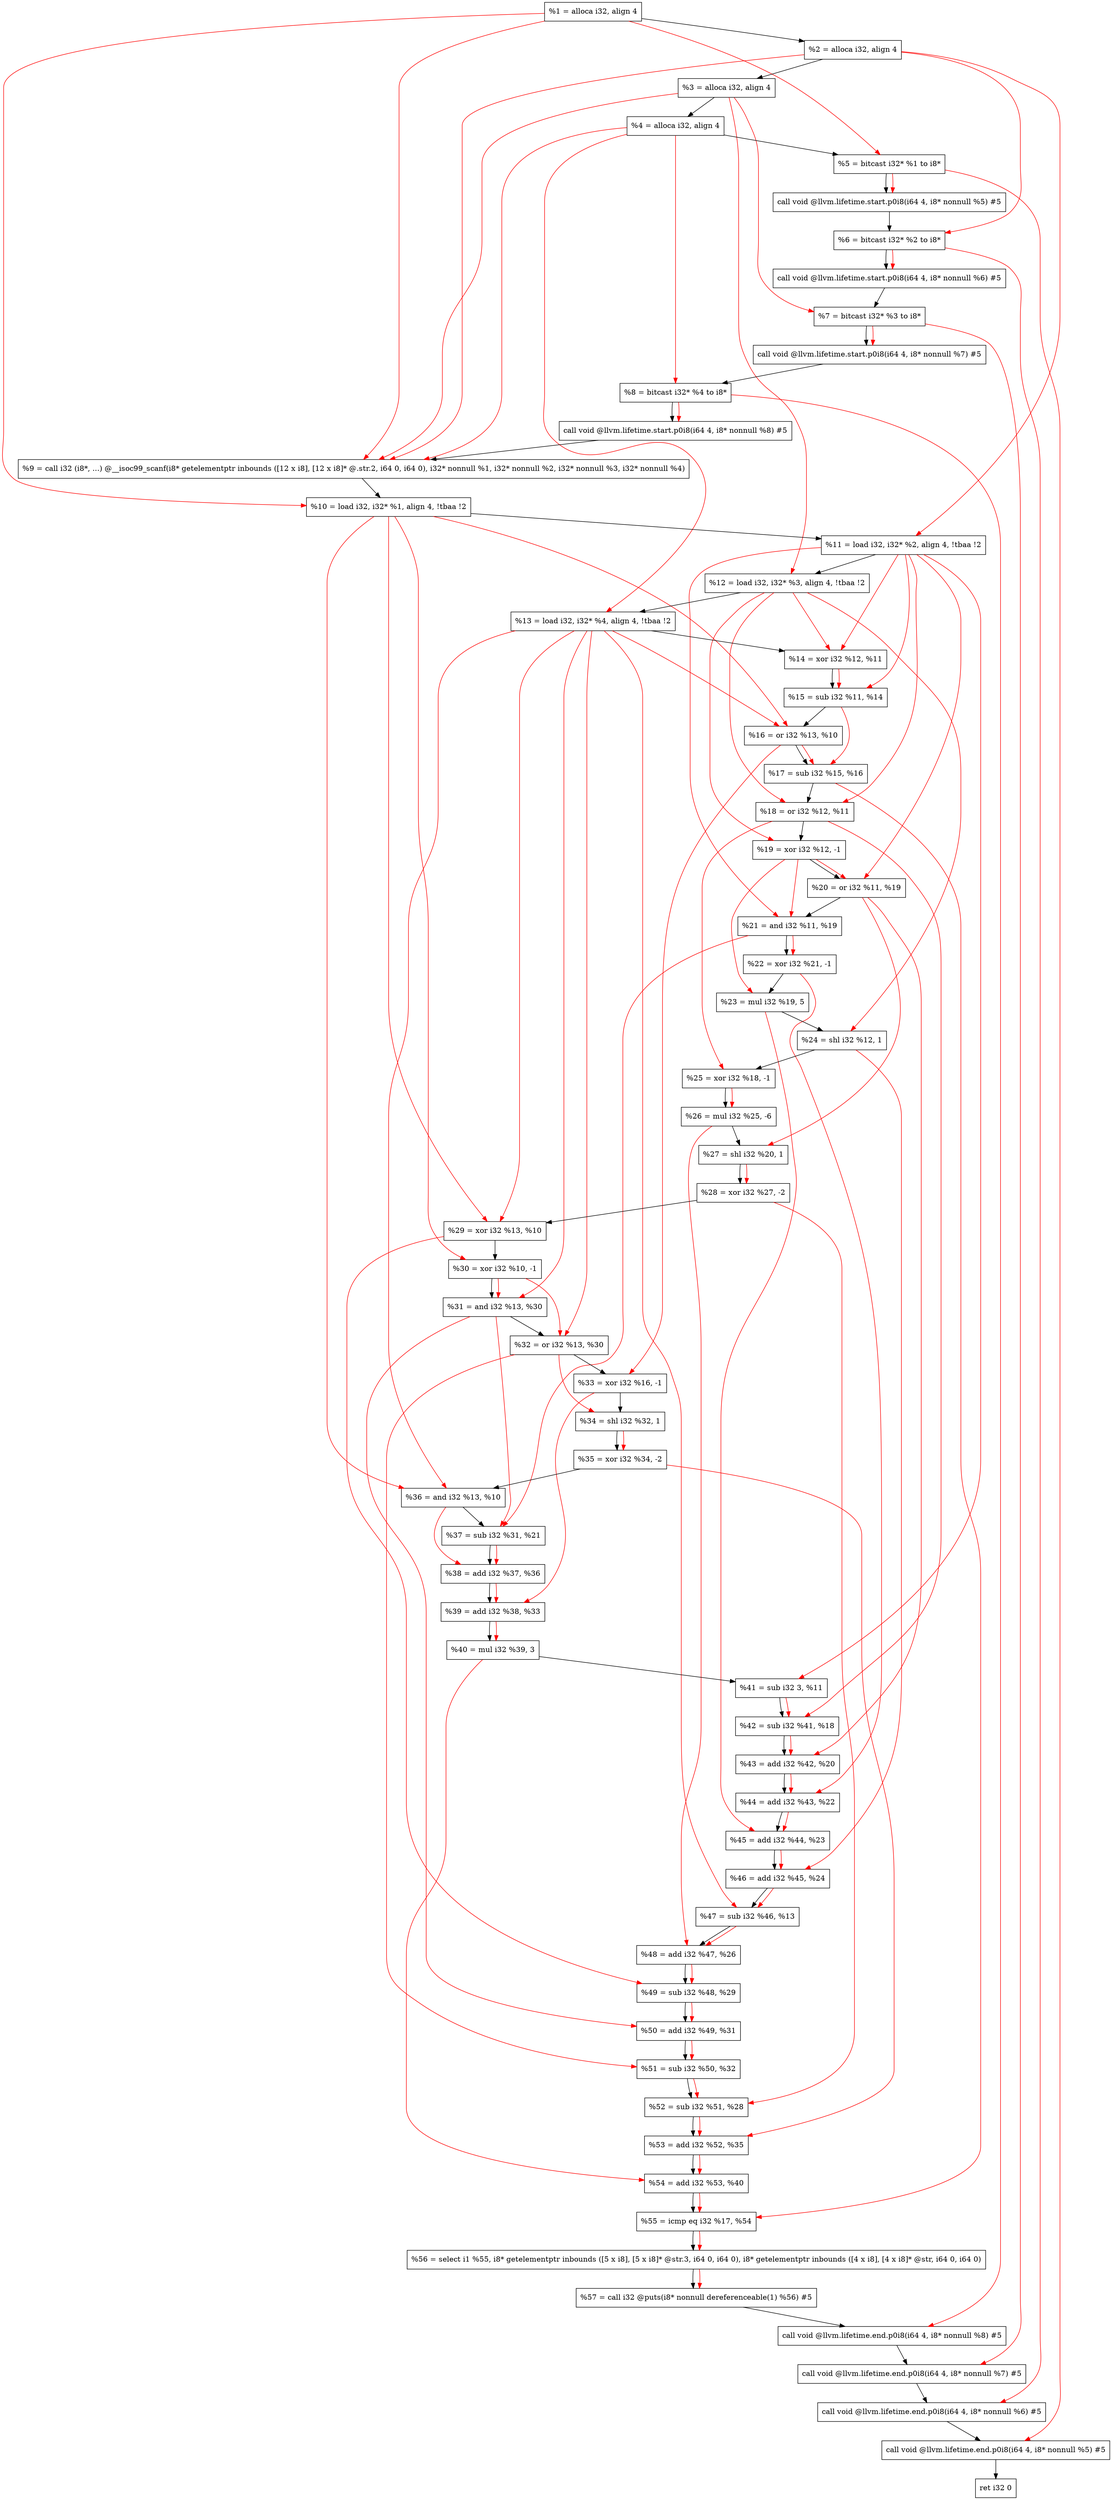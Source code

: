 digraph "DFG for'main' function" {
	Node0x23dad28[shape=record, label="  %1 = alloca i32, align 4"];
	Node0x23dada8[shape=record, label="  %2 = alloca i32, align 4"];
	Node0x23dae38[shape=record, label="  %3 = alloca i32, align 4"];
	Node0x23dae98[shape=record, label="  %4 = alloca i32, align 4"];
	Node0x23daf48[shape=record, label="  %5 = bitcast i32* %1 to i8*"];
	Node0x23db378[shape=record, label="  call void @llvm.lifetime.start.p0i8(i64 4, i8* nonnull %5) #5"];
	Node0x23db458[shape=record, label="  %6 = bitcast i32* %2 to i8*"];
	Node0x23db558[shape=record, label="  call void @llvm.lifetime.start.p0i8(i64 4, i8* nonnull %6) #5"];
	Node0x23db618[shape=record, label="  %7 = bitcast i32* %3 to i8*"];
	Node0x23db6c8[shape=record, label="  call void @llvm.lifetime.start.p0i8(i64 4, i8* nonnull %7) #5"];
	Node0x23db788[shape=record, label="  %8 = bitcast i32* %4 to i8*"];
	Node0x23db838[shape=record, label="  call void @llvm.lifetime.start.p0i8(i64 4, i8* nonnull %8) #5"];
	Node0x23d5ba0[shape=record, label="  %9 = call i32 (i8*, ...) @__isoc99_scanf(i8* getelementptr inbounds ([12 x i8], [12 x i8]* @.str.2, i64 0, i64 0), i32* nonnull %1, i32* nonnull %2, i32* nonnull %3, i32* nonnull %4)"];
	Node0x23dba38[shape=record, label="  %10 = load i32, i32* %1, align 4, !tbaa !2"];
	Node0x23dc9a8[shape=record, label="  %11 = load i32, i32* %2, align 4, !tbaa !2"];
	Node0x23dd018[shape=record, label="  %12 = load i32, i32* %3, align 4, !tbaa !2"];
	Node0x23dd078[shape=record, label="  %13 = load i32, i32* %4, align 4, !tbaa !2"];
	Node0x23dd0f0[shape=record, label="  %14 = xor i32 %12, %11"];
	Node0x23dd160[shape=record, label="  %15 = sub i32 %11, %14"];
	Node0x23dd1d0[shape=record, label="  %16 = or i32 %13, %10"];
	Node0x23dd240[shape=record, label="  %17 = sub i32 %15, %16"];
	Node0x23dd2b0[shape=record, label="  %18 = or i32 %12, %11"];
	Node0x23dd320[shape=record, label="  %19 = xor i32 %12, -1"];
	Node0x23dd390[shape=record, label="  %20 = or i32 %11, %19"];
	Node0x23dd400[shape=record, label="  %21 = and i32 %11, %19"];
	Node0x23dd470[shape=record, label="  %22 = xor i32 %21, -1"];
	Node0x23dd4e0[shape=record, label="  %23 = mul i32 %19, 5"];
	Node0x23dd550[shape=record, label="  %24 = shl i32 %12, 1"];
	Node0x23dd5c0[shape=record, label="  %25 = xor i32 %18, -1"];
	Node0x23dd630[shape=record, label="  %26 = mul i32 %25, -6"];
	Node0x23dd6a0[shape=record, label="  %27 = shl i32 %20, 1"];
	Node0x23dd710[shape=record, label="  %28 = xor i32 %27, -2"];
	Node0x23dd780[shape=record, label="  %29 = xor i32 %13, %10"];
	Node0x23dd7f0[shape=record, label="  %30 = xor i32 %10, -1"];
	Node0x23dd860[shape=record, label="  %31 = and i32 %13, %30"];
	Node0x23dd8d0[shape=record, label="  %32 = or i32 %13, %30"];
	Node0x23dd940[shape=record, label="  %33 = xor i32 %16, -1"];
	Node0x23dd9b0[shape=record, label="  %34 = shl i32 %32, 1"];
	Node0x23dda20[shape=record, label="  %35 = xor i32 %34, -2"];
	Node0x23dda90[shape=record, label="  %36 = and i32 %13, %10"];
	Node0x23ddb00[shape=record, label="  %37 = sub i32 %31, %21"];
	Node0x23ddb70[shape=record, label="  %38 = add i32 %37, %36"];
	Node0x23ddbe0[shape=record, label="  %39 = add i32 %38, %33"];
	Node0x23ddc50[shape=record, label="  %40 = mul i32 %39, 3"];
	Node0x23ddcc0[shape=record, label="  %41 = sub i32 3, %11"];
	Node0x23ddd30[shape=record, label="  %42 = sub i32 %41, %18"];
	Node0x23ddda0[shape=record, label="  %43 = add i32 %42, %20"];
	Node0x23dde10[shape=record, label="  %44 = add i32 %43, %22"];
	Node0x23dde80[shape=record, label="  %45 = add i32 %44, %23"];
	Node0x23ddef0[shape=record, label="  %46 = add i32 %45, %24"];
	Node0x23ddf60[shape=record, label="  %47 = sub i32 %46, %13"];
	Node0x23ddfd0[shape=record, label="  %48 = add i32 %47, %26"];
	Node0x23de040[shape=record, label="  %49 = sub i32 %48, %29"];
	Node0x23de0b0[shape=record, label="  %50 = add i32 %49, %31"];
	Node0x23de120[shape=record, label="  %51 = sub i32 %50, %32"];
	Node0x23de190[shape=record, label="  %52 = sub i32 %51, %28"];
	Node0x23de200[shape=record, label="  %53 = add i32 %52, %35"];
	Node0x23de270[shape=record, label="  %54 = add i32 %53, %40"];
	Node0x23de2e0[shape=record, label="  %55 = icmp eq i32 %17, %54"];
	Node0x237a8b8[shape=record, label="  %56 = select i1 %55, i8* getelementptr inbounds ([5 x i8], [5 x i8]* @str.3, i64 0, i64 0), i8* getelementptr inbounds ([4 x i8], [4 x i8]* @str, i64 0, i64 0)"];
	Node0x23de370[shape=record, label="  %57 = call i32 @puts(i8* nonnull dereferenceable(1) %56) #5"];
	Node0x23de618[shape=record, label="  call void @llvm.lifetime.end.p0i8(i64 4, i8* nonnull %8) #5"];
	Node0x23de778[shape=record, label="  call void @llvm.lifetime.end.p0i8(i64 4, i8* nonnull %7) #5"];
	Node0x23de888[shape=record, label="  call void @llvm.lifetime.end.p0i8(i64 4, i8* nonnull %6) #5"];
	Node0x23de998[shape=record, label="  call void @llvm.lifetime.end.p0i8(i64 4, i8* nonnull %5) #5"];
	Node0x23dea58[shape=record, label="  ret i32 0"];
	Node0x23dad28 -> Node0x23dada8;
	Node0x23dada8 -> Node0x23dae38;
	Node0x23dae38 -> Node0x23dae98;
	Node0x23dae98 -> Node0x23daf48;
	Node0x23daf48 -> Node0x23db378;
	Node0x23db378 -> Node0x23db458;
	Node0x23db458 -> Node0x23db558;
	Node0x23db558 -> Node0x23db618;
	Node0x23db618 -> Node0x23db6c8;
	Node0x23db6c8 -> Node0x23db788;
	Node0x23db788 -> Node0x23db838;
	Node0x23db838 -> Node0x23d5ba0;
	Node0x23d5ba0 -> Node0x23dba38;
	Node0x23dba38 -> Node0x23dc9a8;
	Node0x23dc9a8 -> Node0x23dd018;
	Node0x23dd018 -> Node0x23dd078;
	Node0x23dd078 -> Node0x23dd0f0;
	Node0x23dd0f0 -> Node0x23dd160;
	Node0x23dd160 -> Node0x23dd1d0;
	Node0x23dd1d0 -> Node0x23dd240;
	Node0x23dd240 -> Node0x23dd2b0;
	Node0x23dd2b0 -> Node0x23dd320;
	Node0x23dd320 -> Node0x23dd390;
	Node0x23dd390 -> Node0x23dd400;
	Node0x23dd400 -> Node0x23dd470;
	Node0x23dd470 -> Node0x23dd4e0;
	Node0x23dd4e0 -> Node0x23dd550;
	Node0x23dd550 -> Node0x23dd5c0;
	Node0x23dd5c0 -> Node0x23dd630;
	Node0x23dd630 -> Node0x23dd6a0;
	Node0x23dd6a0 -> Node0x23dd710;
	Node0x23dd710 -> Node0x23dd780;
	Node0x23dd780 -> Node0x23dd7f0;
	Node0x23dd7f0 -> Node0x23dd860;
	Node0x23dd860 -> Node0x23dd8d0;
	Node0x23dd8d0 -> Node0x23dd940;
	Node0x23dd940 -> Node0x23dd9b0;
	Node0x23dd9b0 -> Node0x23dda20;
	Node0x23dda20 -> Node0x23dda90;
	Node0x23dda90 -> Node0x23ddb00;
	Node0x23ddb00 -> Node0x23ddb70;
	Node0x23ddb70 -> Node0x23ddbe0;
	Node0x23ddbe0 -> Node0x23ddc50;
	Node0x23ddc50 -> Node0x23ddcc0;
	Node0x23ddcc0 -> Node0x23ddd30;
	Node0x23ddd30 -> Node0x23ddda0;
	Node0x23ddda0 -> Node0x23dde10;
	Node0x23dde10 -> Node0x23dde80;
	Node0x23dde80 -> Node0x23ddef0;
	Node0x23ddef0 -> Node0x23ddf60;
	Node0x23ddf60 -> Node0x23ddfd0;
	Node0x23ddfd0 -> Node0x23de040;
	Node0x23de040 -> Node0x23de0b0;
	Node0x23de0b0 -> Node0x23de120;
	Node0x23de120 -> Node0x23de190;
	Node0x23de190 -> Node0x23de200;
	Node0x23de200 -> Node0x23de270;
	Node0x23de270 -> Node0x23de2e0;
	Node0x23de2e0 -> Node0x237a8b8;
	Node0x237a8b8 -> Node0x23de370;
	Node0x23de370 -> Node0x23de618;
	Node0x23de618 -> Node0x23de778;
	Node0x23de778 -> Node0x23de888;
	Node0x23de888 -> Node0x23de998;
	Node0x23de998 -> Node0x23dea58;
edge [color=red]
	Node0x23dad28 -> Node0x23daf48;
	Node0x23daf48 -> Node0x23db378;
	Node0x23dada8 -> Node0x23db458;
	Node0x23db458 -> Node0x23db558;
	Node0x23dae38 -> Node0x23db618;
	Node0x23db618 -> Node0x23db6c8;
	Node0x23dae98 -> Node0x23db788;
	Node0x23db788 -> Node0x23db838;
	Node0x23dad28 -> Node0x23d5ba0;
	Node0x23dada8 -> Node0x23d5ba0;
	Node0x23dae38 -> Node0x23d5ba0;
	Node0x23dae98 -> Node0x23d5ba0;
	Node0x23dad28 -> Node0x23dba38;
	Node0x23dada8 -> Node0x23dc9a8;
	Node0x23dae38 -> Node0x23dd018;
	Node0x23dae98 -> Node0x23dd078;
	Node0x23dd018 -> Node0x23dd0f0;
	Node0x23dc9a8 -> Node0x23dd0f0;
	Node0x23dc9a8 -> Node0x23dd160;
	Node0x23dd0f0 -> Node0x23dd160;
	Node0x23dd078 -> Node0x23dd1d0;
	Node0x23dba38 -> Node0x23dd1d0;
	Node0x23dd160 -> Node0x23dd240;
	Node0x23dd1d0 -> Node0x23dd240;
	Node0x23dd018 -> Node0x23dd2b0;
	Node0x23dc9a8 -> Node0x23dd2b0;
	Node0x23dd018 -> Node0x23dd320;
	Node0x23dc9a8 -> Node0x23dd390;
	Node0x23dd320 -> Node0x23dd390;
	Node0x23dc9a8 -> Node0x23dd400;
	Node0x23dd320 -> Node0x23dd400;
	Node0x23dd400 -> Node0x23dd470;
	Node0x23dd320 -> Node0x23dd4e0;
	Node0x23dd018 -> Node0x23dd550;
	Node0x23dd2b0 -> Node0x23dd5c0;
	Node0x23dd5c0 -> Node0x23dd630;
	Node0x23dd390 -> Node0x23dd6a0;
	Node0x23dd6a0 -> Node0x23dd710;
	Node0x23dd078 -> Node0x23dd780;
	Node0x23dba38 -> Node0x23dd780;
	Node0x23dba38 -> Node0x23dd7f0;
	Node0x23dd078 -> Node0x23dd860;
	Node0x23dd7f0 -> Node0x23dd860;
	Node0x23dd078 -> Node0x23dd8d0;
	Node0x23dd7f0 -> Node0x23dd8d0;
	Node0x23dd1d0 -> Node0x23dd940;
	Node0x23dd8d0 -> Node0x23dd9b0;
	Node0x23dd9b0 -> Node0x23dda20;
	Node0x23dd078 -> Node0x23dda90;
	Node0x23dba38 -> Node0x23dda90;
	Node0x23dd860 -> Node0x23ddb00;
	Node0x23dd400 -> Node0x23ddb00;
	Node0x23ddb00 -> Node0x23ddb70;
	Node0x23dda90 -> Node0x23ddb70;
	Node0x23ddb70 -> Node0x23ddbe0;
	Node0x23dd940 -> Node0x23ddbe0;
	Node0x23ddbe0 -> Node0x23ddc50;
	Node0x23dc9a8 -> Node0x23ddcc0;
	Node0x23ddcc0 -> Node0x23ddd30;
	Node0x23dd2b0 -> Node0x23ddd30;
	Node0x23ddd30 -> Node0x23ddda0;
	Node0x23dd390 -> Node0x23ddda0;
	Node0x23ddda0 -> Node0x23dde10;
	Node0x23dd470 -> Node0x23dde10;
	Node0x23dde10 -> Node0x23dde80;
	Node0x23dd4e0 -> Node0x23dde80;
	Node0x23dde80 -> Node0x23ddef0;
	Node0x23dd550 -> Node0x23ddef0;
	Node0x23ddef0 -> Node0x23ddf60;
	Node0x23dd078 -> Node0x23ddf60;
	Node0x23ddf60 -> Node0x23ddfd0;
	Node0x23dd630 -> Node0x23ddfd0;
	Node0x23ddfd0 -> Node0x23de040;
	Node0x23dd780 -> Node0x23de040;
	Node0x23de040 -> Node0x23de0b0;
	Node0x23dd860 -> Node0x23de0b0;
	Node0x23de0b0 -> Node0x23de120;
	Node0x23dd8d0 -> Node0x23de120;
	Node0x23de120 -> Node0x23de190;
	Node0x23dd710 -> Node0x23de190;
	Node0x23de190 -> Node0x23de200;
	Node0x23dda20 -> Node0x23de200;
	Node0x23de200 -> Node0x23de270;
	Node0x23ddc50 -> Node0x23de270;
	Node0x23dd240 -> Node0x23de2e0;
	Node0x23de270 -> Node0x23de2e0;
	Node0x23de2e0 -> Node0x237a8b8;
	Node0x237a8b8 -> Node0x23de370;
	Node0x23db788 -> Node0x23de618;
	Node0x23db618 -> Node0x23de778;
	Node0x23db458 -> Node0x23de888;
	Node0x23daf48 -> Node0x23de998;
}
